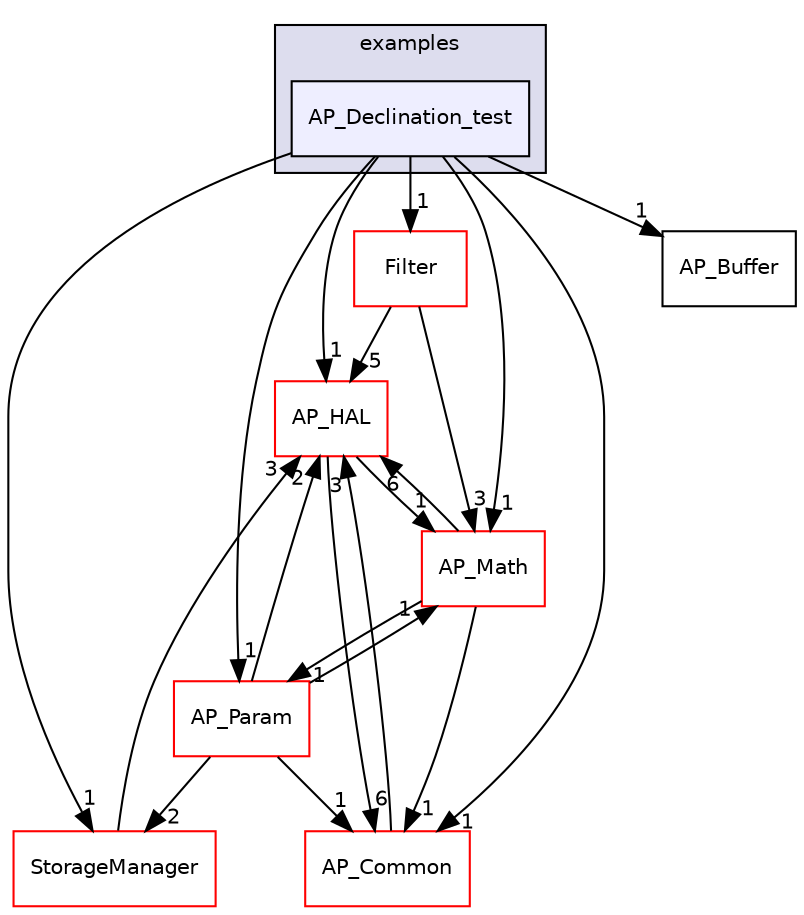 digraph "libraries/AP_Declination/examples/AP_Declination_test" {
  compound=true
  node [ fontsize="10", fontname="Helvetica"];
  edge [ labelfontsize="10", labelfontname="Helvetica"];
  subgraph clusterdir_176c3b9a127002b4a44a748e32b899f8 {
    graph [ bgcolor="#ddddee", pencolor="black", label="examples" fontname="Helvetica", fontsize="10", URL="dir_176c3b9a127002b4a44a748e32b899f8.html"]
  dir_ef872e30f28544c36b2bfedce3a0da4e [shape=box, label="AP_Declination_test", style="filled", fillcolor="#eeeeff", pencolor="black", URL="dir_ef872e30f28544c36b2bfedce3a0da4e.html"];
  }
  dir_a7fc19be35497a7ff9f517e98edaea32 [shape=box label="Filter" fillcolor="white" style="filled" color="red" URL="dir_a7fc19be35497a7ff9f517e98edaea32.html"];
  dir_1cbc10423b2512b31103883361e0123b [shape=box label="AP_HAL" fillcolor="white" style="filled" color="red" URL="dir_1cbc10423b2512b31103883361e0123b.html"];
  dir_200d929b8d5577e7f19dc05ce443c612 [shape=box label="AP_Param" fillcolor="white" style="filled" color="red" URL="dir_200d929b8d5577e7f19dc05ce443c612.html"];
  dir_881c5116171f3dbd959b4d99310ce5b6 [shape=box label="AP_Buffer" URL="dir_881c5116171f3dbd959b4d99310ce5b6.html"];
  dir_943e52f8581fabc839a1d5cc5644b223 [shape=box label="StorageManager" fillcolor="white" style="filled" color="red" URL="dir_943e52f8581fabc839a1d5cc5644b223.html"];
  dir_93fb9127672489656ce87df72f6e986d [shape=box label="AP_Math" fillcolor="white" style="filled" color="red" URL="dir_93fb9127672489656ce87df72f6e986d.html"];
  dir_df3f4256615fd4197927a84a019a8bd8 [shape=box label="AP_Common" fillcolor="white" style="filled" color="red" URL="dir_df3f4256615fd4197927a84a019a8bd8.html"];
  dir_a7fc19be35497a7ff9f517e98edaea32->dir_1cbc10423b2512b31103883361e0123b [headlabel="5", labeldistance=1.5 headhref="dir_000156_000046.html"];
  dir_a7fc19be35497a7ff9f517e98edaea32->dir_93fb9127672489656ce87df72f6e986d [headlabel="3", labeldistance=1.5 headhref="dir_000156_000095.html"];
  dir_1cbc10423b2512b31103883361e0123b->dir_93fb9127672489656ce87df72f6e986d [headlabel="1", labeldistance=1.5 headhref="dir_000046_000095.html"];
  dir_1cbc10423b2512b31103883361e0123b->dir_df3f4256615fd4197927a84a019a8bd8 [headlabel="6", labeldistance=1.5 headhref="dir_000046_000030.html"];
  dir_200d929b8d5577e7f19dc05ce443c612->dir_1cbc10423b2512b31103883361e0123b [headlabel="2", labeldistance=1.5 headhref="dir_000127_000046.html"];
  dir_200d929b8d5577e7f19dc05ce443c612->dir_943e52f8581fabc839a1d5cc5644b223 [headlabel="2", labeldistance=1.5 headhref="dir_000127_000177.html"];
  dir_200d929b8d5577e7f19dc05ce443c612->dir_93fb9127672489656ce87df72f6e986d [headlabel="1", labeldistance=1.5 headhref="dir_000127_000095.html"];
  dir_200d929b8d5577e7f19dc05ce443c612->dir_df3f4256615fd4197927a84a019a8bd8 [headlabel="1", labeldistance=1.5 headhref="dir_000127_000030.html"];
  dir_943e52f8581fabc839a1d5cc5644b223->dir_1cbc10423b2512b31103883361e0123b [headlabel="3", labeldistance=1.5 headhref="dir_000177_000046.html"];
  dir_93fb9127672489656ce87df72f6e986d->dir_1cbc10423b2512b31103883361e0123b [headlabel="6", labeldistance=1.5 headhref="dir_000095_000046.html"];
  dir_93fb9127672489656ce87df72f6e986d->dir_200d929b8d5577e7f19dc05ce443c612 [headlabel="1", labeldistance=1.5 headhref="dir_000095_000127.html"];
  dir_93fb9127672489656ce87df72f6e986d->dir_df3f4256615fd4197927a84a019a8bd8 [headlabel="1", labeldistance=1.5 headhref="dir_000095_000030.html"];
  dir_df3f4256615fd4197927a84a019a8bd8->dir_1cbc10423b2512b31103883361e0123b [headlabel="3", labeldistance=1.5 headhref="dir_000030_000046.html"];
  dir_ef872e30f28544c36b2bfedce3a0da4e->dir_a7fc19be35497a7ff9f517e98edaea32 [headlabel="1", labeldistance=1.5 headhref="dir_000039_000156.html"];
  dir_ef872e30f28544c36b2bfedce3a0da4e->dir_1cbc10423b2512b31103883361e0123b [headlabel="1", labeldistance=1.5 headhref="dir_000039_000046.html"];
  dir_ef872e30f28544c36b2bfedce3a0da4e->dir_200d929b8d5577e7f19dc05ce443c612 [headlabel="1", labeldistance=1.5 headhref="dir_000039_000127.html"];
  dir_ef872e30f28544c36b2bfedce3a0da4e->dir_881c5116171f3dbd959b4d99310ce5b6 [headlabel="1", labeldistance=1.5 headhref="dir_000039_000028.html"];
  dir_ef872e30f28544c36b2bfedce3a0da4e->dir_943e52f8581fabc839a1d5cc5644b223 [headlabel="1", labeldistance=1.5 headhref="dir_000039_000177.html"];
  dir_ef872e30f28544c36b2bfedce3a0da4e->dir_93fb9127672489656ce87df72f6e986d [headlabel="1", labeldistance=1.5 headhref="dir_000039_000095.html"];
  dir_ef872e30f28544c36b2bfedce3a0da4e->dir_df3f4256615fd4197927a84a019a8bd8 [headlabel="1", labeldistance=1.5 headhref="dir_000039_000030.html"];
}
